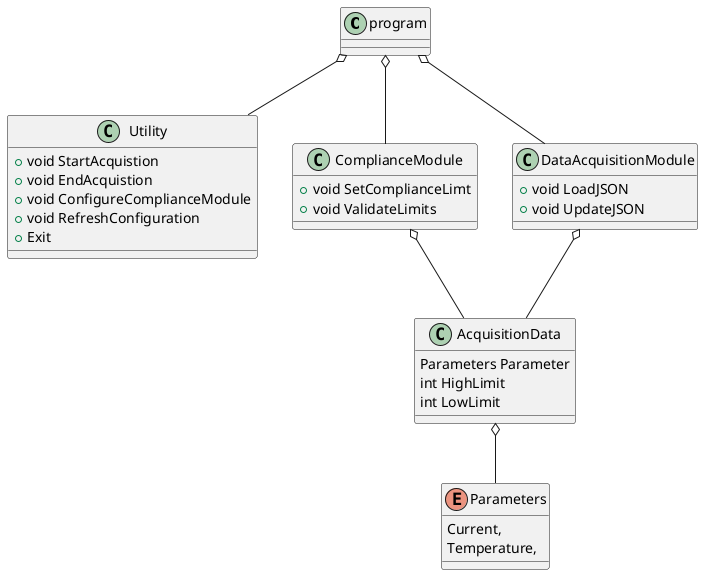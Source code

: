 @startuml Data Acquistion System
class program{

}
class Utility
{
 +void StartAcquistion
 +void EndAcquistion
 +void ConfigureComplianceModule
 +void RefreshConfiguration
 +Exit
}
class AcquisitionData
{
Parameters Parameter
int HighLimit
int LowLimit
}
Enum Parameters
{
Current,
Temperature,
}
class ComplianceModule
{
+ void SetComplianceLimt
+ void ValidateLimits
}
class DataAcquisitionModule
{
+ void LoadJSON
+void UpdateJSON
}
AcquisitionData o-- Parameters
program o-- ComplianceModule
program o-- DataAcquisitionModule
program o-- Utility
ComplianceModule o-- AcquisitionData
DataAcquisitionModule o-- AcquisitionData

@enduml

